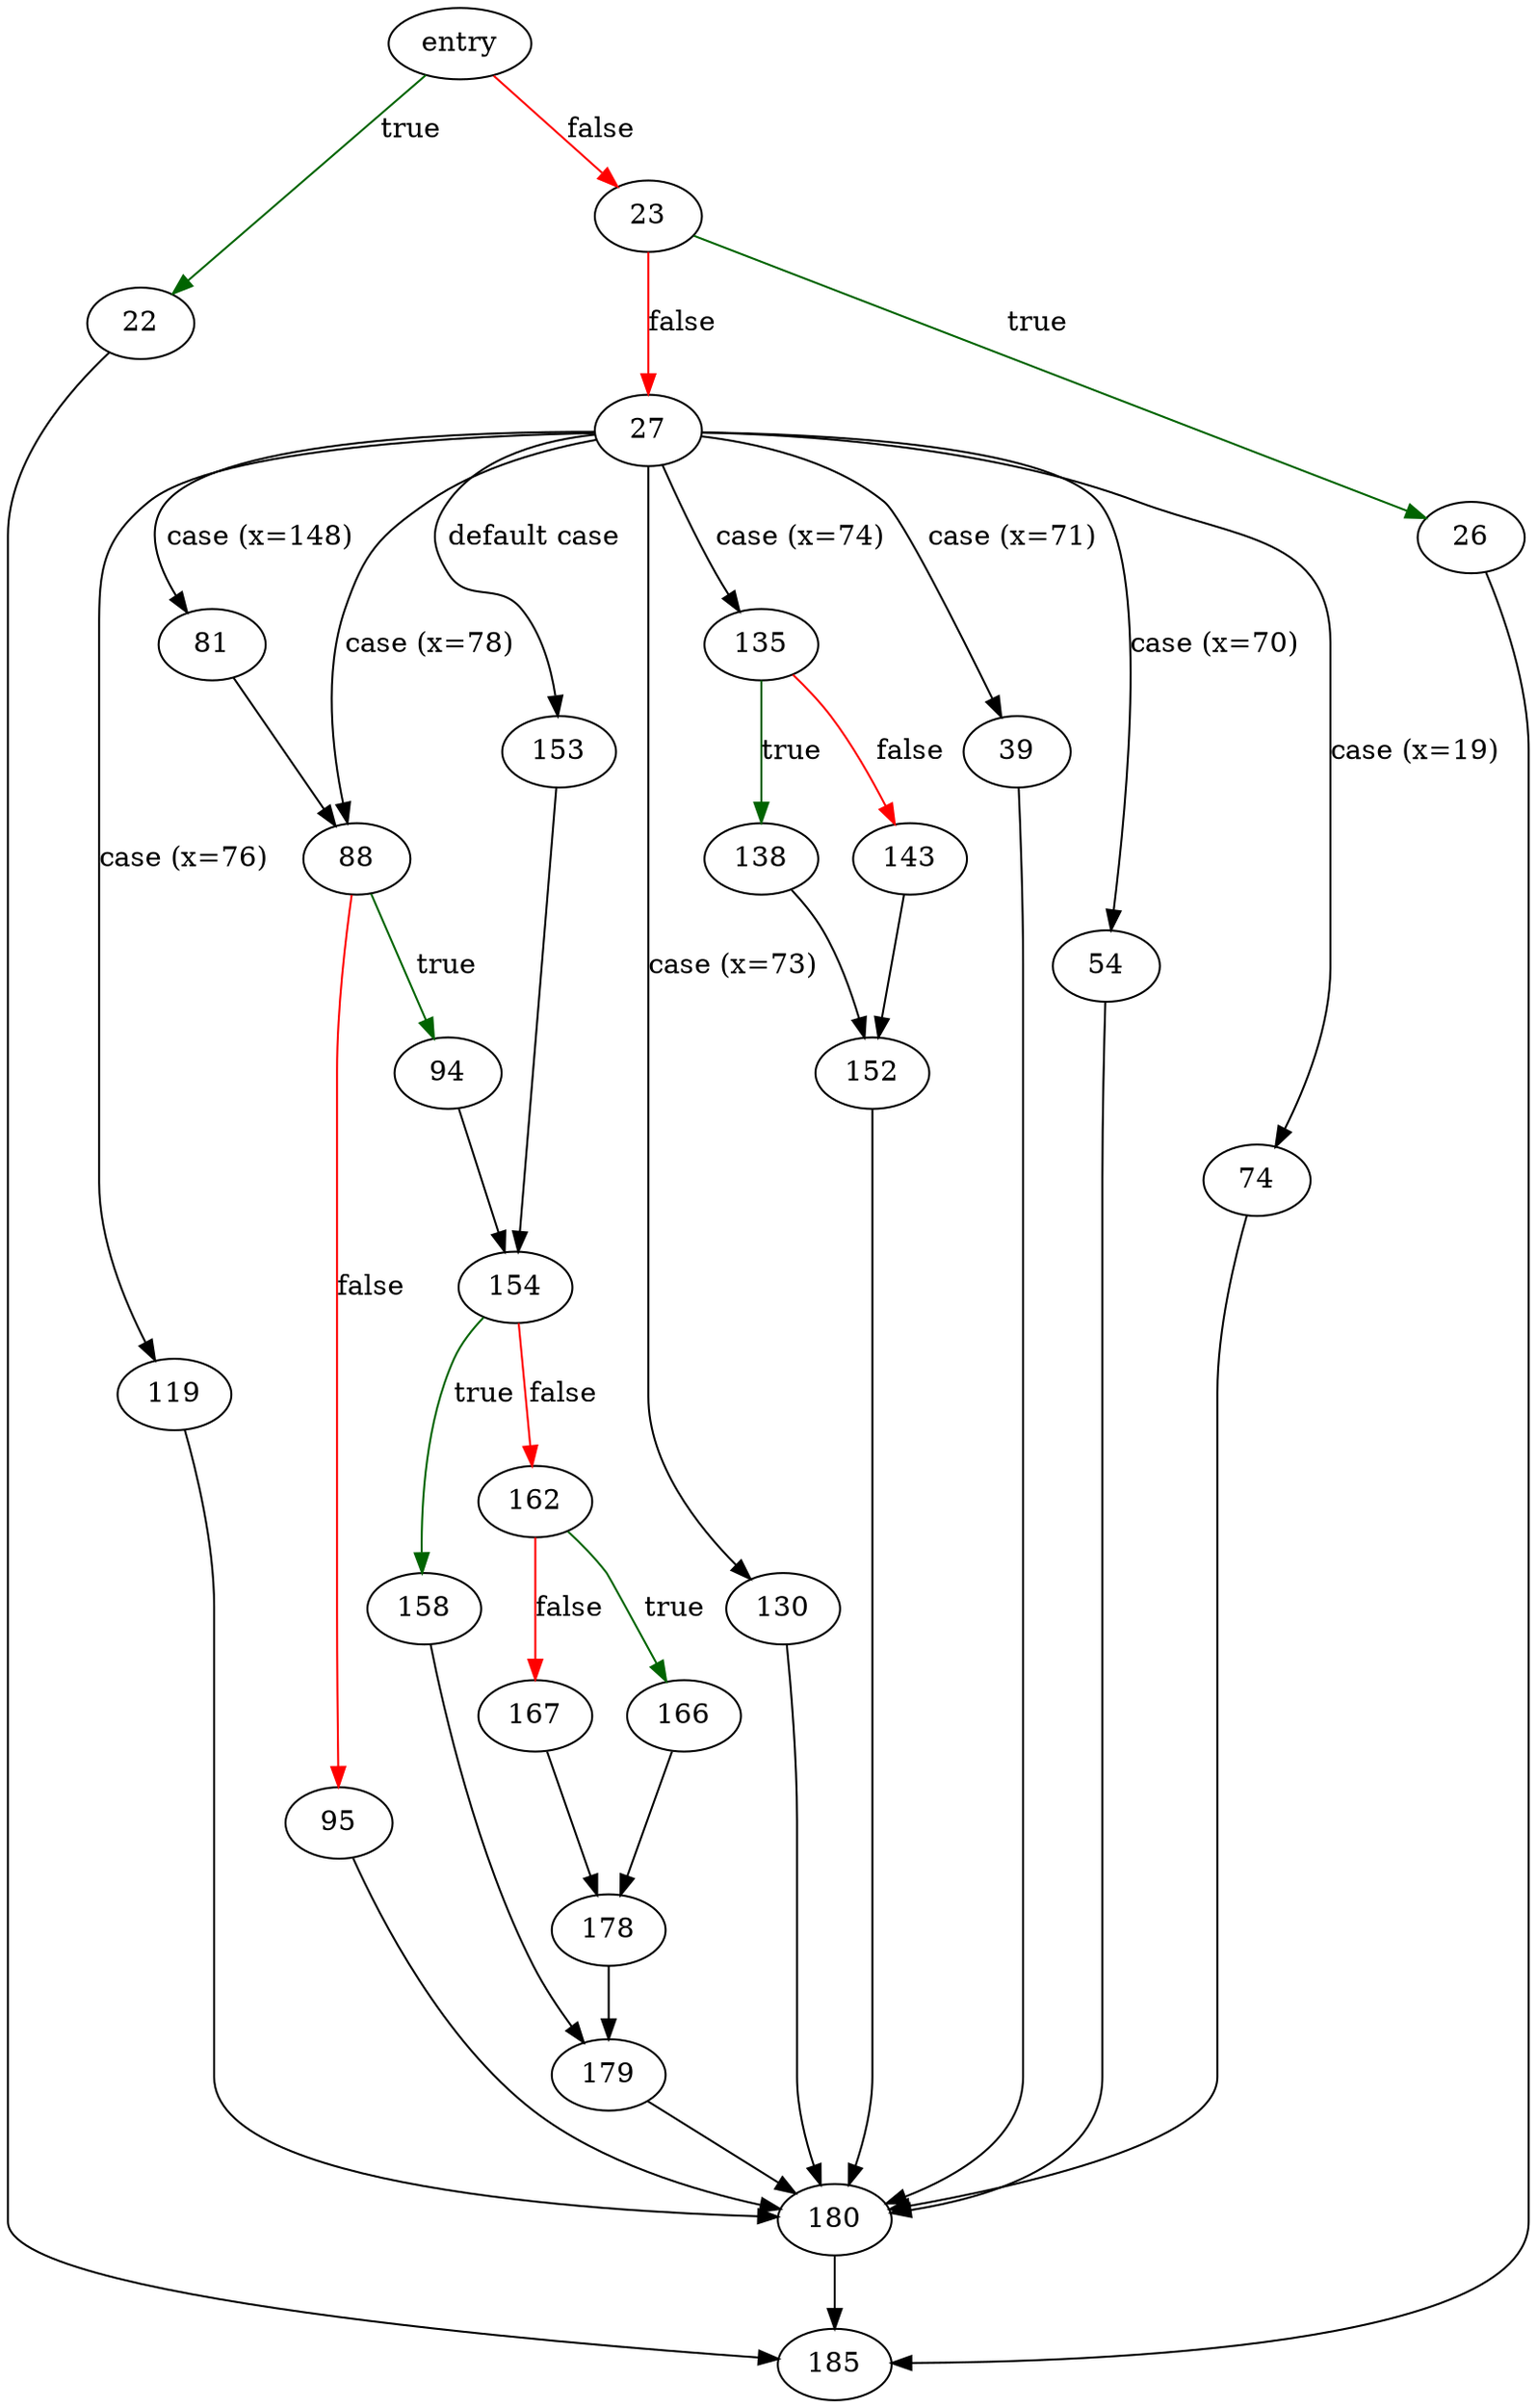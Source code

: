digraph "sqlite3ExprIfFalse" {
	// Node definitions.
	4 [label=entry];
	22;
	23;
	26;
	27;
	39;
	54;
	74;
	81;
	88;
	94;
	95;
	119;
	130;
	135;
	138;
	143;
	152;
	153;
	154;
	158;
	162;
	166;
	167;
	178;
	179;
	180;
	185;

	// Edge definitions.
	4 -> 22 [
		color=darkgreen
		label=true
	];
	4 -> 23 [
		color=red
		label=false
	];
	22 -> 185;
	23 -> 26 [
		color=darkgreen
		label=true
	];
	23 -> 27 [
		color=red
		label=false
	];
	26 -> 185;
	27 -> 39 [label="case (x=71)"];
	27 -> 54 [label="case (x=70)"];
	27 -> 74 [label="case (x=19)"];
	27 -> 81 [label="case (x=148)"];
	27 -> 88 [label="case (x=78)"];
	27 -> 119 [label="case (x=76)"];
	27 -> 130 [label="case (x=73)"];
	27 -> 135 [label="case (x=74)"];
	27 -> 153 [label="default case"];
	39 -> 180;
	54 -> 180;
	74 -> 180;
	81 -> 88;
	88 -> 94 [
		color=darkgreen
		label=true
	];
	88 -> 95 [
		color=red
		label=false
	];
	94 -> 154;
	95 -> 180;
	119 -> 180;
	130 -> 180;
	135 -> 138 [
		color=darkgreen
		label=true
	];
	135 -> 143 [
		color=red
		label=false
	];
	138 -> 152;
	143 -> 152;
	152 -> 180;
	153 -> 154;
	154 -> 158 [
		color=darkgreen
		label=true
	];
	154 -> 162 [
		color=red
		label=false
	];
	158 -> 179;
	162 -> 166 [
		color=darkgreen
		label=true
	];
	162 -> 167 [
		color=red
		label=false
	];
	166 -> 178;
	167 -> 178;
	178 -> 179;
	179 -> 180;
	180 -> 185;
}